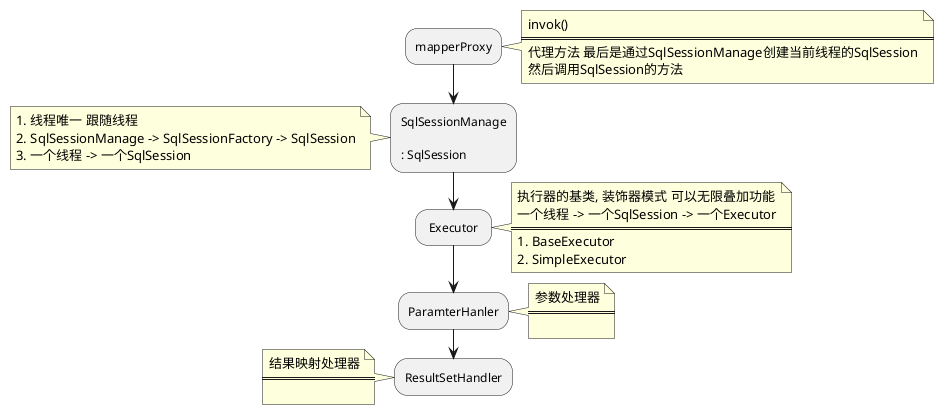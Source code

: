@startuml

:mapperProxy;

note right
invok()
====
代理方法 最后是通过SqlSessionManage创建当前线程的SqlSession
然后调用SqlSession的方法
end note

:SqlSessionManage

: SqlSession;

note left
# 线程唯一 跟随线程
# SqlSessionManage -> SqlSessionFactory -> SqlSession
# 一个线程 -> 一个SqlSession
end note

: Executor ;

note right
执行器的基类, 装饰器模式 可以无限叠加功能
一个线程 -> 一个SqlSession -> 一个Executor
====
# BaseExecutor
# SimpleExecutor
end note


:ParamterHanler;
note right
参数处理器
====

end note

:ResultSetHandler;
note left
结果映射处理器
====

end note
@enduml